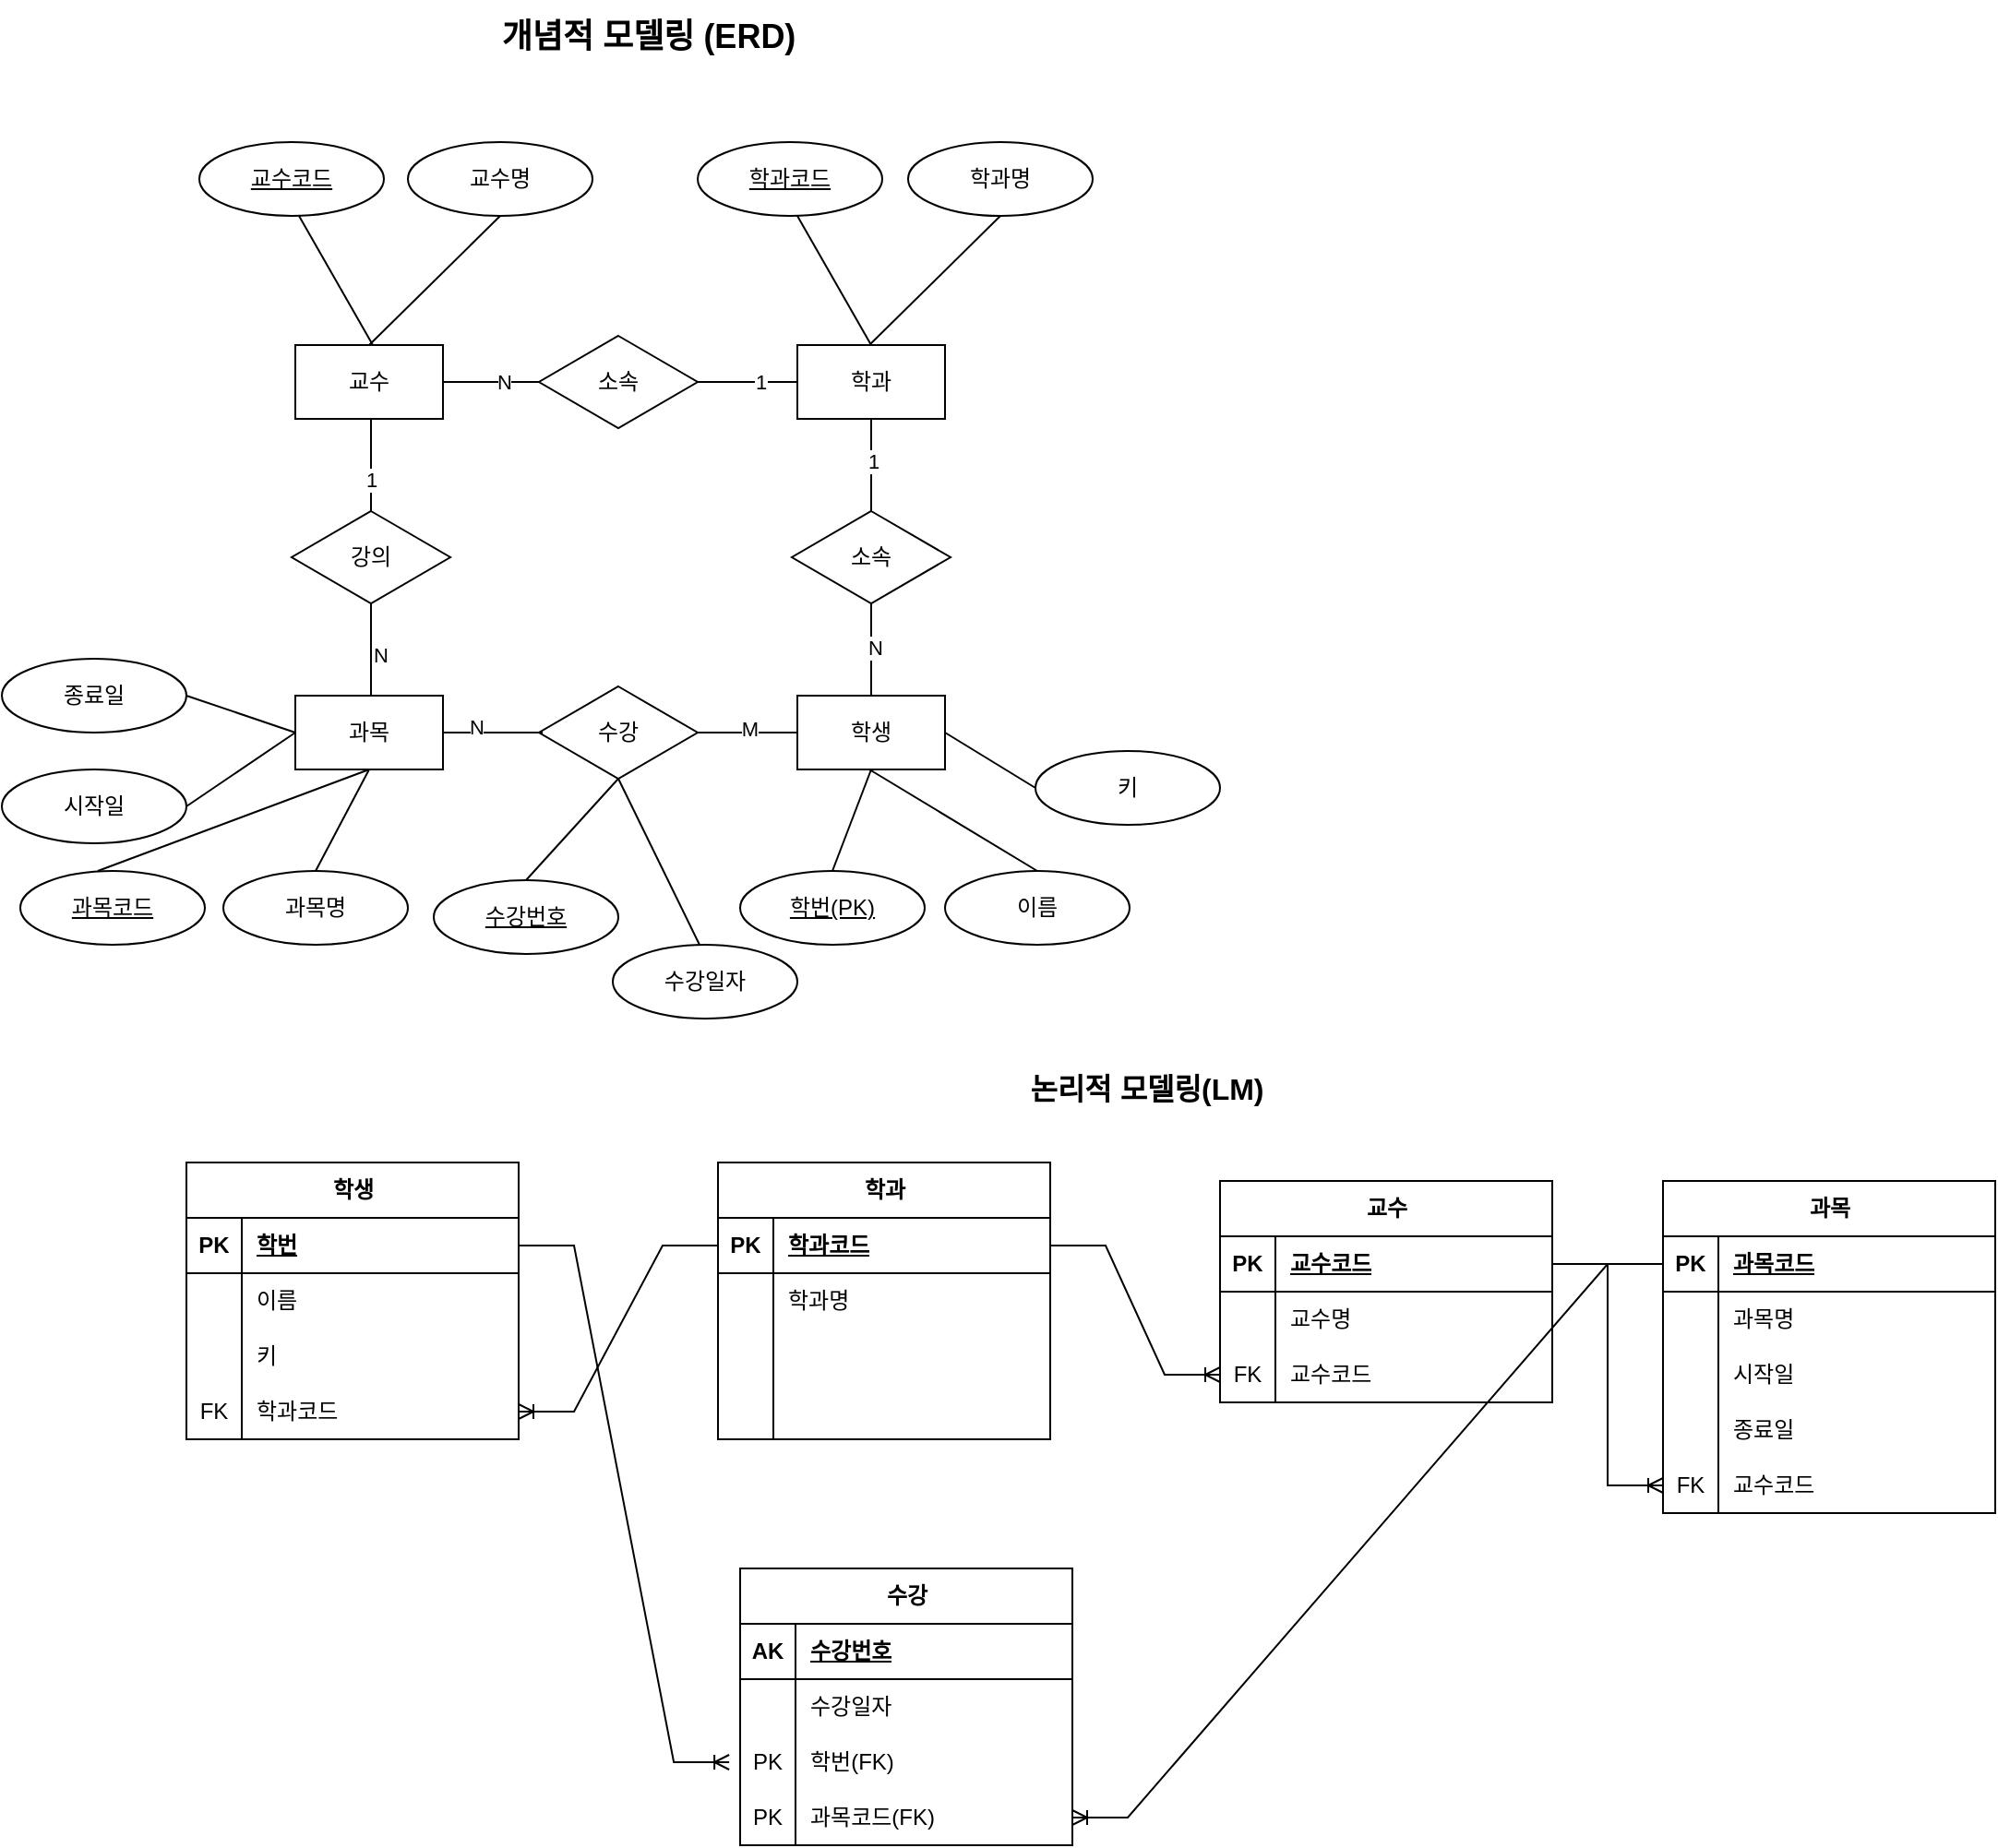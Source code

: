 <mxfile version="24.7.0" type="github">
  <diagram name="페이지-1" id="U5hOIRULGjmX3xc6Vnbz">
    <mxGraphModel dx="1434" dy="746" grid="1" gridSize="10" guides="1" tooltips="1" connect="1" arrows="1" fold="1" page="1" pageScale="1" pageWidth="827" pageHeight="1169" math="0" shadow="0">
      <root>
        <mxCell id="0" />
        <mxCell id="1" parent="0" />
        <mxCell id="6EWUNTSAgicJd0fCYhwH-119" value="" style="group" vertex="1" connectable="0" parent="1">
          <mxGeometry x="80" y="10" width="660" height="552" as="geometry" />
        </mxCell>
        <mxCell id="6EWUNTSAgicJd0fCYhwH-1" value="학생" style="rounded=0;whiteSpace=wrap;html=1;" vertex="1" parent="6EWUNTSAgicJd0fCYhwH-119">
          <mxGeometry x="431" y="377" width="80" height="40" as="geometry" />
        </mxCell>
        <mxCell id="6EWUNTSAgicJd0fCYhwH-2" value="학과" style="rounded=0;whiteSpace=wrap;html=1;" vertex="1" parent="6EWUNTSAgicJd0fCYhwH-119">
          <mxGeometry x="431" y="187" width="80" height="40" as="geometry" />
        </mxCell>
        <mxCell id="6EWUNTSAgicJd0fCYhwH-3" value="교수" style="rounded=0;whiteSpace=wrap;html=1;" vertex="1" parent="6EWUNTSAgicJd0fCYhwH-119">
          <mxGeometry x="159" y="187" width="80" height="40" as="geometry" />
        </mxCell>
        <mxCell id="6EWUNTSAgicJd0fCYhwH-4" value="과목" style="rounded=0;whiteSpace=wrap;html=1;" vertex="1" parent="6EWUNTSAgicJd0fCYhwH-119">
          <mxGeometry x="159" y="377" width="80" height="40" as="geometry" />
        </mxCell>
        <mxCell id="6EWUNTSAgicJd0fCYhwH-5" value="소속" style="shape=rhombus;perimeter=rhombusPerimeter;whiteSpace=wrap;html=1;align=center;" vertex="1" parent="6EWUNTSAgicJd0fCYhwH-119">
          <mxGeometry x="428" y="277" width="86" height="50" as="geometry" />
        </mxCell>
        <mxCell id="6EWUNTSAgicJd0fCYhwH-8" value="" style="endArrow=none;html=1;rounded=0;exitX=0.5;exitY=1;exitDx=0;exitDy=0;entryX=0.5;entryY=0;entryDx=0;entryDy=0;" edge="1" parent="6EWUNTSAgicJd0fCYhwH-119" source="6EWUNTSAgicJd0fCYhwH-2" target="6EWUNTSAgicJd0fCYhwH-5">
          <mxGeometry relative="1" as="geometry">
            <mxPoint x="497" y="327" as="sourcePoint" />
            <mxPoint x="657" y="327" as="targetPoint" />
          </mxGeometry>
        </mxCell>
        <mxCell id="6EWUNTSAgicJd0fCYhwH-23" value="1" style="edgeLabel;html=1;align=center;verticalAlign=middle;resizable=0;points=[];" vertex="1" connectable="0" parent="6EWUNTSAgicJd0fCYhwH-8">
          <mxGeometry x="-0.08" y="1" relative="1" as="geometry">
            <mxPoint as="offset" />
          </mxGeometry>
        </mxCell>
        <mxCell id="6EWUNTSAgicJd0fCYhwH-10" value="" style="endArrow=none;html=1;rounded=0;exitX=0.5;exitY=1;exitDx=0;exitDy=0;entryX=0.5;entryY=0;entryDx=0;entryDy=0;" edge="1" parent="6EWUNTSAgicJd0fCYhwH-119">
          <mxGeometry relative="1" as="geometry">
            <mxPoint x="471" y="327" as="sourcePoint" />
            <mxPoint x="471" y="377" as="targetPoint" />
          </mxGeometry>
        </mxCell>
        <mxCell id="6EWUNTSAgicJd0fCYhwH-24" value="N" style="edgeLabel;html=1;align=center;verticalAlign=middle;resizable=0;points=[];" vertex="1" connectable="0" parent="6EWUNTSAgicJd0fCYhwH-10">
          <mxGeometry x="-0.04" y="2" relative="1" as="geometry">
            <mxPoint as="offset" />
          </mxGeometry>
        </mxCell>
        <mxCell id="6EWUNTSAgicJd0fCYhwH-11" value="소속" style="shape=rhombus;perimeter=rhombusPerimeter;whiteSpace=wrap;html=1;align=center;" vertex="1" parent="6EWUNTSAgicJd0fCYhwH-119">
          <mxGeometry x="291" y="182" width="86" height="50" as="geometry" />
        </mxCell>
        <mxCell id="6EWUNTSAgicJd0fCYhwH-13" value="" style="endArrow=none;html=1;rounded=0;exitX=0;exitY=0.5;exitDx=0;exitDy=0;entryX=1;entryY=0.5;entryDx=0;entryDy=0;" edge="1" parent="6EWUNTSAgicJd0fCYhwH-119" source="6EWUNTSAgicJd0fCYhwH-2">
          <mxGeometry relative="1" as="geometry">
            <mxPoint x="427" y="207" as="sourcePoint" />
            <mxPoint x="377" y="207" as="targetPoint" />
          </mxGeometry>
        </mxCell>
        <mxCell id="6EWUNTSAgicJd0fCYhwH-25" value="1" style="edgeLabel;html=1;align=center;verticalAlign=middle;resizable=0;points=[];" vertex="1" connectable="0" parent="6EWUNTSAgicJd0fCYhwH-13">
          <mxGeometry x="-0.259" relative="1" as="geometry">
            <mxPoint as="offset" />
          </mxGeometry>
        </mxCell>
        <mxCell id="6EWUNTSAgicJd0fCYhwH-14" value="수강" style="shape=rhombus;perimeter=rhombusPerimeter;whiteSpace=wrap;html=1;align=center;" vertex="1" parent="6EWUNTSAgicJd0fCYhwH-119">
          <mxGeometry x="291" y="372" width="86" height="50" as="geometry" />
        </mxCell>
        <mxCell id="6EWUNTSAgicJd0fCYhwH-15" value="" style="endArrow=none;html=1;rounded=0;exitX=0;exitY=0.5;exitDx=0;exitDy=0;entryX=1;entryY=0.5;entryDx=0;entryDy=0;" edge="1" parent="6EWUNTSAgicJd0fCYhwH-119">
          <mxGeometry relative="1" as="geometry">
            <mxPoint x="293" y="397" as="sourcePoint" />
            <mxPoint x="239" y="397" as="targetPoint" />
          </mxGeometry>
        </mxCell>
        <mxCell id="6EWUNTSAgicJd0fCYhwH-40" value="N" style="edgeLabel;html=1;align=center;verticalAlign=middle;resizable=0;points=[];" vertex="1" connectable="0" parent="6EWUNTSAgicJd0fCYhwH-15">
          <mxGeometry x="0.333" y="-3" relative="1" as="geometry">
            <mxPoint as="offset" />
          </mxGeometry>
        </mxCell>
        <mxCell id="6EWUNTSAgicJd0fCYhwH-17" value="" style="endArrow=none;html=1;rounded=0;exitX=0;exitY=0.5;exitDx=0;exitDy=0;entryX=1;entryY=0.5;entryDx=0;entryDy=0;" edge="1" parent="6EWUNTSAgicJd0fCYhwH-119">
          <mxGeometry relative="1" as="geometry">
            <mxPoint x="431" y="397" as="sourcePoint" />
            <mxPoint x="377" y="397" as="targetPoint" />
          </mxGeometry>
        </mxCell>
        <mxCell id="6EWUNTSAgicJd0fCYhwH-41" value="M" style="edgeLabel;html=1;align=center;verticalAlign=middle;resizable=0;points=[];" vertex="1" connectable="0" parent="6EWUNTSAgicJd0fCYhwH-17">
          <mxGeometry x="-0.037" y="-2" relative="1" as="geometry">
            <mxPoint as="offset" />
          </mxGeometry>
        </mxCell>
        <mxCell id="6EWUNTSAgicJd0fCYhwH-20" value="" style="endArrow=none;html=1;rounded=0;exitX=0.5;exitY=1;exitDx=0;exitDy=0;entryX=0.5;entryY=0;entryDx=0;entryDy=0;" edge="1" target="6EWUNTSAgicJd0fCYhwH-21" parent="6EWUNTSAgicJd0fCYhwH-119">
          <mxGeometry relative="1" as="geometry">
            <mxPoint x="200" y="227" as="sourcePoint" />
            <mxPoint x="386" y="327" as="targetPoint" />
          </mxGeometry>
        </mxCell>
        <mxCell id="6EWUNTSAgicJd0fCYhwH-39" value="1" style="edgeLabel;html=1;align=center;verticalAlign=middle;resizable=0;points=[];" vertex="1" connectable="0" parent="6EWUNTSAgicJd0fCYhwH-20">
          <mxGeometry x="0.32" relative="1" as="geometry">
            <mxPoint as="offset" />
          </mxGeometry>
        </mxCell>
        <mxCell id="6EWUNTSAgicJd0fCYhwH-21" value="강의" style="shape=rhombus;perimeter=rhombusPerimeter;whiteSpace=wrap;html=1;align=center;" vertex="1" parent="6EWUNTSAgicJd0fCYhwH-119">
          <mxGeometry x="157" y="277" width="86" height="50" as="geometry" />
        </mxCell>
        <mxCell id="6EWUNTSAgicJd0fCYhwH-22" value="" style="endArrow=none;html=1;rounded=0;exitX=0.5;exitY=1;exitDx=0;exitDy=0;entryX=0.5;entryY=0;entryDx=0;entryDy=0;" edge="1" parent="6EWUNTSAgicJd0fCYhwH-119">
          <mxGeometry relative="1" as="geometry">
            <mxPoint x="200" y="327" as="sourcePoint" />
            <mxPoint x="200" y="377" as="targetPoint" />
          </mxGeometry>
        </mxCell>
        <mxCell id="6EWUNTSAgicJd0fCYhwH-38" value="N" style="edgeLabel;html=1;align=center;verticalAlign=middle;resizable=0;points=[];" vertex="1" connectable="0" parent="6EWUNTSAgicJd0fCYhwH-22">
          <mxGeometry x="0.12" y="5" relative="1" as="geometry">
            <mxPoint as="offset" />
          </mxGeometry>
        </mxCell>
        <mxCell id="6EWUNTSAgicJd0fCYhwH-36" value="" style="endArrow=none;html=1;rounded=0;exitX=1;exitY=0.5;exitDx=0;exitDy=0;entryX=0;entryY=0.5;entryDx=0;entryDy=0;" edge="1" parent="6EWUNTSAgicJd0fCYhwH-119" source="6EWUNTSAgicJd0fCYhwH-3" target="6EWUNTSAgicJd0fCYhwH-11">
          <mxGeometry relative="1" as="geometry">
            <mxPoint x="427" y="317" as="sourcePoint" />
            <mxPoint x="587" y="317" as="targetPoint" />
          </mxGeometry>
        </mxCell>
        <mxCell id="6EWUNTSAgicJd0fCYhwH-37" value="N" style="edgeLabel;html=1;align=center;verticalAlign=middle;resizable=0;points=[];" vertex="1" connectable="0" parent="6EWUNTSAgicJd0fCYhwH-36">
          <mxGeometry x="0.269" relative="1" as="geometry">
            <mxPoint as="offset" />
          </mxGeometry>
        </mxCell>
        <mxCell id="6EWUNTSAgicJd0fCYhwH-42" value="학번(PK)" style="ellipse;whiteSpace=wrap;html=1;align=center;fontStyle=4;" vertex="1" parent="6EWUNTSAgicJd0fCYhwH-119">
          <mxGeometry x="400" y="472" width="100" height="40" as="geometry" />
        </mxCell>
        <mxCell id="6EWUNTSAgicJd0fCYhwH-43" value="" style="endArrow=none;html=1;rounded=0;exitX=0.5;exitY=1;exitDx=0;exitDy=0;entryX=0.5;entryY=0;entryDx=0;entryDy=0;" edge="1" parent="6EWUNTSAgicJd0fCYhwH-119" source="6EWUNTSAgicJd0fCYhwH-1" target="6EWUNTSAgicJd0fCYhwH-42">
          <mxGeometry relative="1" as="geometry">
            <mxPoint x="427" y="317" as="sourcePoint" />
            <mxPoint x="587" y="317" as="targetPoint" />
          </mxGeometry>
        </mxCell>
        <mxCell id="6EWUNTSAgicJd0fCYhwH-47" value="학과코드" style="ellipse;whiteSpace=wrap;html=1;align=center;fontStyle=4;" vertex="1" parent="6EWUNTSAgicJd0fCYhwH-119">
          <mxGeometry x="377" y="77" width="100" height="40" as="geometry" />
        </mxCell>
        <mxCell id="6EWUNTSAgicJd0fCYhwH-49" value="" style="endArrow=none;html=1;rounded=0;exitX=0.5;exitY=1;exitDx=0;exitDy=0;entryX=0.5;entryY=0;entryDx=0;entryDy=0;" edge="1" parent="6EWUNTSAgicJd0fCYhwH-119" target="6EWUNTSAgicJd0fCYhwH-2">
          <mxGeometry relative="1" as="geometry">
            <mxPoint x="431" y="117" as="sourcePoint" />
            <mxPoint x="477" y="177" as="targetPoint" />
          </mxGeometry>
        </mxCell>
        <mxCell id="6EWUNTSAgicJd0fCYhwH-50" value="교수코드" style="ellipse;whiteSpace=wrap;html=1;align=center;fontStyle=4;" vertex="1" parent="6EWUNTSAgicJd0fCYhwH-119">
          <mxGeometry x="107" y="77" width="100" height="40" as="geometry" />
        </mxCell>
        <mxCell id="6EWUNTSAgicJd0fCYhwH-51" value="" style="endArrow=none;html=1;rounded=0;exitX=0.5;exitY=1;exitDx=0;exitDy=0;entryX=0.5;entryY=0;entryDx=0;entryDy=0;" edge="1" parent="6EWUNTSAgicJd0fCYhwH-119">
          <mxGeometry relative="1" as="geometry">
            <mxPoint x="161" y="117" as="sourcePoint" />
            <mxPoint x="201" y="187" as="targetPoint" />
          </mxGeometry>
        </mxCell>
        <mxCell id="6EWUNTSAgicJd0fCYhwH-52" value="과목코드" style="ellipse;whiteSpace=wrap;html=1;align=center;fontStyle=4;" vertex="1" parent="6EWUNTSAgicJd0fCYhwH-119">
          <mxGeometry x="10" y="472" width="100" height="40" as="geometry" />
        </mxCell>
        <mxCell id="6EWUNTSAgicJd0fCYhwH-53" value="" style="endArrow=none;html=1;rounded=0;exitX=0.5;exitY=1;exitDx=0;exitDy=0;entryX=0.42;entryY=0;entryDx=0;entryDy=0;entryPerimeter=0;" edge="1" parent="6EWUNTSAgicJd0fCYhwH-119" source="6EWUNTSAgicJd0fCYhwH-4" target="6EWUNTSAgicJd0fCYhwH-52">
          <mxGeometry relative="1" as="geometry">
            <mxPoint x="160" y="422" as="sourcePoint" />
            <mxPoint x="200" y="492" as="targetPoint" />
          </mxGeometry>
        </mxCell>
        <mxCell id="6EWUNTSAgicJd0fCYhwH-54" value="수강번호" style="ellipse;whiteSpace=wrap;html=1;align=center;fontStyle=4;" vertex="1" parent="6EWUNTSAgicJd0fCYhwH-119">
          <mxGeometry x="234" y="477" width="100" height="40" as="geometry" />
        </mxCell>
        <mxCell id="6EWUNTSAgicJd0fCYhwH-55" value="" style="endArrow=none;html=1;rounded=0;exitX=0.5;exitY=1;exitDx=0;exitDy=0;entryX=0.5;entryY=0;entryDx=0;entryDy=0;" edge="1" parent="6EWUNTSAgicJd0fCYhwH-119" source="6EWUNTSAgicJd0fCYhwH-14" target="6EWUNTSAgicJd0fCYhwH-54">
          <mxGeometry relative="1" as="geometry">
            <mxPoint x="337" y="432" as="sourcePoint" />
            <mxPoint x="280" y="507" as="targetPoint" />
          </mxGeometry>
        </mxCell>
        <mxCell id="6EWUNTSAgicJd0fCYhwH-57" value="교수명" style="ellipse;whiteSpace=wrap;html=1;align=center;" vertex="1" parent="6EWUNTSAgicJd0fCYhwH-119">
          <mxGeometry x="220" y="77" width="100" height="40" as="geometry" />
        </mxCell>
        <mxCell id="6EWUNTSAgicJd0fCYhwH-58" value="" style="endArrow=none;html=1;rounded=0;exitX=0.5;exitY=1;exitDx=0;exitDy=0;entryX=0.5;entryY=0;entryDx=0;entryDy=0;" edge="1" parent="6EWUNTSAgicJd0fCYhwH-119" source="6EWUNTSAgicJd0fCYhwH-57" target="6EWUNTSAgicJd0fCYhwH-3">
          <mxGeometry relative="1" as="geometry">
            <mxPoint x="171" y="127" as="sourcePoint" />
            <mxPoint x="211" y="197" as="targetPoint" />
          </mxGeometry>
        </mxCell>
        <mxCell id="6EWUNTSAgicJd0fCYhwH-59" value="학과명" style="ellipse;whiteSpace=wrap;html=1;align=center;" vertex="1" parent="6EWUNTSAgicJd0fCYhwH-119">
          <mxGeometry x="491" y="77" width="100" height="40" as="geometry" />
        </mxCell>
        <mxCell id="6EWUNTSAgicJd0fCYhwH-60" value="" style="endArrow=none;html=1;rounded=0;exitX=0.5;exitY=1;exitDx=0;exitDy=0;entryX=0.5;entryY=0;entryDx=0;entryDy=0;" edge="1" parent="6EWUNTSAgicJd0fCYhwH-119" source="6EWUNTSAgicJd0fCYhwH-59">
          <mxGeometry relative="1" as="geometry">
            <mxPoint x="442" y="127" as="sourcePoint" />
            <mxPoint x="470" y="187" as="targetPoint" />
          </mxGeometry>
        </mxCell>
        <mxCell id="6EWUNTSAgicJd0fCYhwH-61" value="이름" style="ellipse;whiteSpace=wrap;html=1;align=center;" vertex="1" parent="6EWUNTSAgicJd0fCYhwH-119">
          <mxGeometry x="511" y="472" width="100" height="40" as="geometry" />
        </mxCell>
        <mxCell id="6EWUNTSAgicJd0fCYhwH-62" value="" style="endArrow=none;html=1;rounded=0;entryX=0.5;entryY=0;entryDx=0;entryDy=0;" edge="1" parent="6EWUNTSAgicJd0fCYhwH-119" target="6EWUNTSAgicJd0fCYhwH-61">
          <mxGeometry relative="1" as="geometry">
            <mxPoint x="470" y="417" as="sourcePoint" />
            <mxPoint x="460" y="482" as="targetPoint" />
          </mxGeometry>
        </mxCell>
        <mxCell id="6EWUNTSAgicJd0fCYhwH-63" value="키" style="ellipse;whiteSpace=wrap;html=1;align=center;" vertex="1" parent="6EWUNTSAgicJd0fCYhwH-119">
          <mxGeometry x="560" y="407" width="100" height="40" as="geometry" />
        </mxCell>
        <mxCell id="6EWUNTSAgicJd0fCYhwH-64" value="" style="endArrow=none;html=1;rounded=0;entryX=0;entryY=0.5;entryDx=0;entryDy=0;exitX=1;exitY=0.5;exitDx=0;exitDy=0;" edge="1" parent="6EWUNTSAgicJd0fCYhwH-119" source="6EWUNTSAgicJd0fCYhwH-1" target="6EWUNTSAgicJd0fCYhwH-63">
          <mxGeometry relative="1" as="geometry">
            <mxPoint x="480" y="427" as="sourcePoint" />
            <mxPoint x="571" y="482" as="targetPoint" />
          </mxGeometry>
        </mxCell>
        <mxCell id="6EWUNTSAgicJd0fCYhwH-66" value="" style="endArrow=none;html=1;rounded=0;exitX=0.5;exitY=1;exitDx=0;exitDy=0;entryX=0.5;entryY=0;entryDx=0;entryDy=0;" edge="1" parent="6EWUNTSAgicJd0fCYhwH-119" source="6EWUNTSAgicJd0fCYhwH-14">
          <mxGeometry relative="1" as="geometry">
            <mxPoint x="344" y="432" as="sourcePoint" />
            <mxPoint x="378" y="512" as="targetPoint" />
          </mxGeometry>
        </mxCell>
        <mxCell id="6EWUNTSAgicJd0fCYhwH-68" value="수강일자" style="ellipse;whiteSpace=wrap;html=1;align=center;" vertex="1" parent="6EWUNTSAgicJd0fCYhwH-119">
          <mxGeometry x="331" y="512" width="100" height="40" as="geometry" />
        </mxCell>
        <mxCell id="6EWUNTSAgicJd0fCYhwH-71" value="과목명" style="ellipse;whiteSpace=wrap;html=1;align=center;" vertex="1" parent="6EWUNTSAgicJd0fCYhwH-119">
          <mxGeometry x="120" y="472" width="100" height="40" as="geometry" />
        </mxCell>
        <mxCell id="6EWUNTSAgicJd0fCYhwH-72" value="" style="endArrow=none;html=1;rounded=0;exitX=0.5;exitY=1;exitDx=0;exitDy=0;entryX=0.5;entryY=0;entryDx=0;entryDy=0;" edge="1" parent="6EWUNTSAgicJd0fCYhwH-119" source="6EWUNTSAgicJd0fCYhwH-4" target="6EWUNTSAgicJd0fCYhwH-71">
          <mxGeometry relative="1" as="geometry">
            <mxPoint x="209" y="427" as="sourcePoint" />
            <mxPoint x="62" y="482" as="targetPoint" />
          </mxGeometry>
        </mxCell>
        <mxCell id="6EWUNTSAgicJd0fCYhwH-73" value="시작일" style="ellipse;whiteSpace=wrap;html=1;align=center;" vertex="1" parent="6EWUNTSAgicJd0fCYhwH-119">
          <mxGeometry y="417" width="100" height="40" as="geometry" />
        </mxCell>
        <mxCell id="6EWUNTSAgicJd0fCYhwH-74" value="종료일" style="ellipse;whiteSpace=wrap;html=1;align=center;" vertex="1" parent="6EWUNTSAgicJd0fCYhwH-119">
          <mxGeometry y="357" width="100" height="40" as="geometry" />
        </mxCell>
        <mxCell id="6EWUNTSAgicJd0fCYhwH-75" value="" style="endArrow=none;html=1;rounded=0;exitX=0;exitY=0.5;exitDx=0;exitDy=0;entryX=1;entryY=0.5;entryDx=0;entryDy=0;" edge="1" parent="6EWUNTSAgicJd0fCYhwH-119" source="6EWUNTSAgicJd0fCYhwH-4" target="6EWUNTSAgicJd0fCYhwH-73">
          <mxGeometry relative="1" as="geometry">
            <mxPoint x="209" y="427" as="sourcePoint" />
            <mxPoint x="180" y="482" as="targetPoint" />
          </mxGeometry>
        </mxCell>
        <mxCell id="6EWUNTSAgicJd0fCYhwH-76" value="" style="endArrow=none;html=1;rounded=0;exitX=0;exitY=0.5;exitDx=0;exitDy=0;entryX=1;entryY=0.5;entryDx=0;entryDy=0;" edge="1" parent="6EWUNTSAgicJd0fCYhwH-119" source="6EWUNTSAgicJd0fCYhwH-4" target="6EWUNTSAgicJd0fCYhwH-74">
          <mxGeometry relative="1" as="geometry">
            <mxPoint x="169" y="407" as="sourcePoint" />
            <mxPoint x="110" y="447" as="targetPoint" />
          </mxGeometry>
        </mxCell>
        <mxCell id="6EWUNTSAgicJd0fCYhwH-77" value="&lt;font style=&quot;font-size: 18px;&quot;&gt;&lt;b&gt;개념적 모델링 (ERD)&lt;/b&gt;&lt;/font&gt;" style="text;html=1;align=center;verticalAlign=middle;resizable=0;points=[];autosize=1;strokeColor=none;fillColor=none;" vertex="1" parent="6EWUNTSAgicJd0fCYhwH-119">
          <mxGeometry x="255" width="190" height="40" as="geometry" />
        </mxCell>
        <mxCell id="6EWUNTSAgicJd0fCYhwH-120" value="" style="group" vertex="1" connectable="0" parent="1">
          <mxGeometry x="180" y="590" width="468" height="200" as="geometry" />
        </mxCell>
        <mxCell id="6EWUNTSAgicJd0fCYhwH-91" value="학생" style="shape=table;startSize=30;container=1;collapsible=1;childLayout=tableLayout;fixedRows=1;rowLines=0;fontStyle=1;align=center;resizeLast=1;html=1;" vertex="1" parent="6EWUNTSAgicJd0fCYhwH-120">
          <mxGeometry y="50" width="180" height="150" as="geometry" />
        </mxCell>
        <mxCell id="6EWUNTSAgicJd0fCYhwH-92" value="" style="shape=tableRow;horizontal=0;startSize=0;swimlaneHead=0;swimlaneBody=0;fillColor=none;collapsible=0;dropTarget=0;points=[[0,0.5],[1,0.5]];portConstraint=eastwest;top=0;left=0;right=0;bottom=1;" vertex="1" parent="6EWUNTSAgicJd0fCYhwH-91">
          <mxGeometry y="30" width="180" height="30" as="geometry" />
        </mxCell>
        <mxCell id="6EWUNTSAgicJd0fCYhwH-93" value="PK" style="shape=partialRectangle;connectable=0;fillColor=none;top=0;left=0;bottom=0;right=0;fontStyle=1;overflow=hidden;whiteSpace=wrap;html=1;" vertex="1" parent="6EWUNTSAgicJd0fCYhwH-92">
          <mxGeometry width="30" height="30" as="geometry">
            <mxRectangle width="30" height="30" as="alternateBounds" />
          </mxGeometry>
        </mxCell>
        <mxCell id="6EWUNTSAgicJd0fCYhwH-94" value="학번" style="shape=partialRectangle;connectable=0;fillColor=none;top=0;left=0;bottom=0;right=0;align=left;spacingLeft=6;fontStyle=5;overflow=hidden;whiteSpace=wrap;html=1;" vertex="1" parent="6EWUNTSAgicJd0fCYhwH-92">
          <mxGeometry x="30" width="150" height="30" as="geometry">
            <mxRectangle width="150" height="30" as="alternateBounds" />
          </mxGeometry>
        </mxCell>
        <mxCell id="6EWUNTSAgicJd0fCYhwH-95" value="" style="shape=tableRow;horizontal=0;startSize=0;swimlaneHead=0;swimlaneBody=0;fillColor=none;collapsible=0;dropTarget=0;points=[[0,0.5],[1,0.5]];portConstraint=eastwest;top=0;left=0;right=0;bottom=0;" vertex="1" parent="6EWUNTSAgicJd0fCYhwH-91">
          <mxGeometry y="60" width="180" height="30" as="geometry" />
        </mxCell>
        <mxCell id="6EWUNTSAgicJd0fCYhwH-96" value="" style="shape=partialRectangle;connectable=0;fillColor=none;top=0;left=0;bottom=0;right=0;editable=1;overflow=hidden;whiteSpace=wrap;html=1;" vertex="1" parent="6EWUNTSAgicJd0fCYhwH-95">
          <mxGeometry width="30" height="30" as="geometry">
            <mxRectangle width="30" height="30" as="alternateBounds" />
          </mxGeometry>
        </mxCell>
        <mxCell id="6EWUNTSAgicJd0fCYhwH-97" value="이름" style="shape=partialRectangle;connectable=0;fillColor=none;top=0;left=0;bottom=0;right=0;align=left;spacingLeft=6;overflow=hidden;whiteSpace=wrap;html=1;" vertex="1" parent="6EWUNTSAgicJd0fCYhwH-95">
          <mxGeometry x="30" width="150" height="30" as="geometry">
            <mxRectangle width="150" height="30" as="alternateBounds" />
          </mxGeometry>
        </mxCell>
        <mxCell id="6EWUNTSAgicJd0fCYhwH-98" value="" style="shape=tableRow;horizontal=0;startSize=0;swimlaneHead=0;swimlaneBody=0;fillColor=none;collapsible=0;dropTarget=0;points=[[0,0.5],[1,0.5]];portConstraint=eastwest;top=0;left=0;right=0;bottom=0;" vertex="1" parent="6EWUNTSAgicJd0fCYhwH-91">
          <mxGeometry y="90" width="180" height="30" as="geometry" />
        </mxCell>
        <mxCell id="6EWUNTSAgicJd0fCYhwH-99" value="" style="shape=partialRectangle;connectable=0;fillColor=none;top=0;left=0;bottom=0;right=0;editable=1;overflow=hidden;whiteSpace=wrap;html=1;" vertex="1" parent="6EWUNTSAgicJd0fCYhwH-98">
          <mxGeometry width="30" height="30" as="geometry">
            <mxRectangle width="30" height="30" as="alternateBounds" />
          </mxGeometry>
        </mxCell>
        <mxCell id="6EWUNTSAgicJd0fCYhwH-100" value="키" style="shape=partialRectangle;connectable=0;fillColor=none;top=0;left=0;bottom=0;right=0;align=left;spacingLeft=6;overflow=hidden;whiteSpace=wrap;html=1;" vertex="1" parent="6EWUNTSAgicJd0fCYhwH-98">
          <mxGeometry x="30" width="150" height="30" as="geometry">
            <mxRectangle width="150" height="30" as="alternateBounds" />
          </mxGeometry>
        </mxCell>
        <mxCell id="6EWUNTSAgicJd0fCYhwH-101" value="" style="shape=tableRow;horizontal=0;startSize=0;swimlaneHead=0;swimlaneBody=0;fillColor=none;collapsible=0;dropTarget=0;points=[[0,0.5],[1,0.5]];portConstraint=eastwest;top=0;left=0;right=0;bottom=0;" vertex="1" parent="6EWUNTSAgicJd0fCYhwH-91">
          <mxGeometry y="120" width="180" height="30" as="geometry" />
        </mxCell>
        <mxCell id="6EWUNTSAgicJd0fCYhwH-102" value="FK" style="shape=partialRectangle;connectable=0;fillColor=none;top=0;left=0;bottom=0;right=0;editable=1;overflow=hidden;whiteSpace=wrap;html=1;" vertex="1" parent="6EWUNTSAgicJd0fCYhwH-101">
          <mxGeometry width="30" height="30" as="geometry">
            <mxRectangle width="30" height="30" as="alternateBounds" />
          </mxGeometry>
        </mxCell>
        <mxCell id="6EWUNTSAgicJd0fCYhwH-103" value="학과코드" style="shape=partialRectangle;connectable=0;fillColor=none;top=0;left=0;bottom=0;right=0;align=left;spacingLeft=6;overflow=hidden;whiteSpace=wrap;html=1;" vertex="1" parent="6EWUNTSAgicJd0fCYhwH-101">
          <mxGeometry x="30" width="150" height="30" as="geometry">
            <mxRectangle width="150" height="30" as="alternateBounds" />
          </mxGeometry>
        </mxCell>
        <mxCell id="6EWUNTSAgicJd0fCYhwH-104" value="학과" style="shape=table;startSize=30;container=1;collapsible=1;childLayout=tableLayout;fixedRows=1;rowLines=0;fontStyle=1;align=center;resizeLast=1;html=1;" vertex="1" parent="6EWUNTSAgicJd0fCYhwH-120">
          <mxGeometry x="288" y="50" width="180" height="150" as="geometry" />
        </mxCell>
        <mxCell id="6EWUNTSAgicJd0fCYhwH-105" value="" style="shape=tableRow;horizontal=0;startSize=0;swimlaneHead=0;swimlaneBody=0;fillColor=none;collapsible=0;dropTarget=0;points=[[0,0.5],[1,0.5]];portConstraint=eastwest;top=0;left=0;right=0;bottom=1;" vertex="1" parent="6EWUNTSAgicJd0fCYhwH-104">
          <mxGeometry y="30" width="180" height="30" as="geometry" />
        </mxCell>
        <mxCell id="6EWUNTSAgicJd0fCYhwH-106" value="PK" style="shape=partialRectangle;connectable=0;fillColor=none;top=0;left=0;bottom=0;right=0;fontStyle=1;overflow=hidden;whiteSpace=wrap;html=1;" vertex="1" parent="6EWUNTSAgicJd0fCYhwH-105">
          <mxGeometry width="30" height="30" as="geometry">
            <mxRectangle width="30" height="30" as="alternateBounds" />
          </mxGeometry>
        </mxCell>
        <mxCell id="6EWUNTSAgicJd0fCYhwH-107" value="학과코드" style="shape=partialRectangle;connectable=0;fillColor=none;top=0;left=0;bottom=0;right=0;align=left;spacingLeft=6;fontStyle=5;overflow=hidden;whiteSpace=wrap;html=1;" vertex="1" parent="6EWUNTSAgicJd0fCYhwH-105">
          <mxGeometry x="30" width="150" height="30" as="geometry">
            <mxRectangle width="150" height="30" as="alternateBounds" />
          </mxGeometry>
        </mxCell>
        <mxCell id="6EWUNTSAgicJd0fCYhwH-108" value="" style="shape=tableRow;horizontal=0;startSize=0;swimlaneHead=0;swimlaneBody=0;fillColor=none;collapsible=0;dropTarget=0;points=[[0,0.5],[1,0.5]];portConstraint=eastwest;top=0;left=0;right=0;bottom=0;" vertex="1" parent="6EWUNTSAgicJd0fCYhwH-104">
          <mxGeometry y="60" width="180" height="30" as="geometry" />
        </mxCell>
        <mxCell id="6EWUNTSAgicJd0fCYhwH-109" value="" style="shape=partialRectangle;connectable=0;fillColor=none;top=0;left=0;bottom=0;right=0;editable=1;overflow=hidden;whiteSpace=wrap;html=1;" vertex="1" parent="6EWUNTSAgicJd0fCYhwH-108">
          <mxGeometry width="30" height="30" as="geometry">
            <mxRectangle width="30" height="30" as="alternateBounds" />
          </mxGeometry>
        </mxCell>
        <mxCell id="6EWUNTSAgicJd0fCYhwH-110" value="학과명" style="shape=partialRectangle;connectable=0;fillColor=none;top=0;left=0;bottom=0;right=0;align=left;spacingLeft=6;overflow=hidden;whiteSpace=wrap;html=1;" vertex="1" parent="6EWUNTSAgicJd0fCYhwH-108">
          <mxGeometry x="30" width="150" height="30" as="geometry">
            <mxRectangle width="150" height="30" as="alternateBounds" />
          </mxGeometry>
        </mxCell>
        <mxCell id="6EWUNTSAgicJd0fCYhwH-111" value="" style="shape=tableRow;horizontal=0;startSize=0;swimlaneHead=0;swimlaneBody=0;fillColor=none;collapsible=0;dropTarget=0;points=[[0,0.5],[1,0.5]];portConstraint=eastwest;top=0;left=0;right=0;bottom=0;" vertex="1" parent="6EWUNTSAgicJd0fCYhwH-104">
          <mxGeometry y="90" width="180" height="30" as="geometry" />
        </mxCell>
        <mxCell id="6EWUNTSAgicJd0fCYhwH-112" value="" style="shape=partialRectangle;connectable=0;fillColor=none;top=0;left=0;bottom=0;right=0;editable=1;overflow=hidden;whiteSpace=wrap;html=1;" vertex="1" parent="6EWUNTSAgicJd0fCYhwH-111">
          <mxGeometry width="30" height="30" as="geometry">
            <mxRectangle width="30" height="30" as="alternateBounds" />
          </mxGeometry>
        </mxCell>
        <mxCell id="6EWUNTSAgicJd0fCYhwH-113" value="" style="shape=partialRectangle;connectable=0;fillColor=none;top=0;left=0;bottom=0;right=0;align=left;spacingLeft=6;overflow=hidden;whiteSpace=wrap;html=1;" vertex="1" parent="6EWUNTSAgicJd0fCYhwH-111">
          <mxGeometry x="30" width="150" height="30" as="geometry">
            <mxRectangle width="150" height="30" as="alternateBounds" />
          </mxGeometry>
        </mxCell>
        <mxCell id="6EWUNTSAgicJd0fCYhwH-114" value="" style="shape=tableRow;horizontal=0;startSize=0;swimlaneHead=0;swimlaneBody=0;fillColor=none;collapsible=0;dropTarget=0;points=[[0,0.5],[1,0.5]];portConstraint=eastwest;top=0;left=0;right=0;bottom=0;" vertex="1" parent="6EWUNTSAgicJd0fCYhwH-104">
          <mxGeometry y="120" width="180" height="30" as="geometry" />
        </mxCell>
        <mxCell id="6EWUNTSAgicJd0fCYhwH-115" value="" style="shape=partialRectangle;connectable=0;fillColor=none;top=0;left=0;bottom=0;right=0;editable=1;overflow=hidden;whiteSpace=wrap;html=1;" vertex="1" parent="6EWUNTSAgicJd0fCYhwH-114">
          <mxGeometry width="30" height="30" as="geometry">
            <mxRectangle width="30" height="30" as="alternateBounds" />
          </mxGeometry>
        </mxCell>
        <mxCell id="6EWUNTSAgicJd0fCYhwH-116" value="" style="shape=partialRectangle;connectable=0;fillColor=none;top=0;left=0;bottom=0;right=0;align=left;spacingLeft=6;overflow=hidden;whiteSpace=wrap;html=1;" vertex="1" parent="6EWUNTSAgicJd0fCYhwH-114">
          <mxGeometry x="30" width="150" height="30" as="geometry">
            <mxRectangle width="150" height="30" as="alternateBounds" />
          </mxGeometry>
        </mxCell>
        <mxCell id="6EWUNTSAgicJd0fCYhwH-117" value="" style="edgeStyle=entityRelationEdgeStyle;fontSize=12;html=1;endArrow=ERoneToMany;rounded=0;entryX=1;entryY=0.5;entryDx=0;entryDy=0;exitX=0;exitY=0.5;exitDx=0;exitDy=0;" edge="1" parent="6EWUNTSAgicJd0fCYhwH-120" source="6EWUNTSAgicJd0fCYhwH-105" target="6EWUNTSAgicJd0fCYhwH-101">
          <mxGeometry width="100" height="100" relative="1" as="geometry">
            <mxPoint x="190" y="60" as="sourcePoint" />
            <mxPoint x="290" y="-40" as="targetPoint" />
          </mxGeometry>
        </mxCell>
        <mxCell id="6EWUNTSAgicJd0fCYhwH-134" value="교수" style="shape=table;startSize=30;container=1;collapsible=1;childLayout=tableLayout;fixedRows=1;rowLines=0;fontStyle=1;align=center;resizeLast=1;html=1;" vertex="1" parent="1">
          <mxGeometry x="740" y="650" width="180" height="120" as="geometry" />
        </mxCell>
        <mxCell id="6EWUNTSAgicJd0fCYhwH-135" value="" style="shape=tableRow;horizontal=0;startSize=0;swimlaneHead=0;swimlaneBody=0;fillColor=none;collapsible=0;dropTarget=0;points=[[0,0.5],[1,0.5]];portConstraint=eastwest;top=0;left=0;right=0;bottom=1;" vertex="1" parent="6EWUNTSAgicJd0fCYhwH-134">
          <mxGeometry y="30" width="180" height="30" as="geometry" />
        </mxCell>
        <mxCell id="6EWUNTSAgicJd0fCYhwH-136" value="PK" style="shape=partialRectangle;connectable=0;fillColor=none;top=0;left=0;bottom=0;right=0;fontStyle=1;overflow=hidden;whiteSpace=wrap;html=1;" vertex="1" parent="6EWUNTSAgicJd0fCYhwH-135">
          <mxGeometry width="30" height="30" as="geometry">
            <mxRectangle width="30" height="30" as="alternateBounds" />
          </mxGeometry>
        </mxCell>
        <mxCell id="6EWUNTSAgicJd0fCYhwH-137" value="교수코드" style="shape=partialRectangle;connectable=0;fillColor=none;top=0;left=0;bottom=0;right=0;align=left;spacingLeft=6;fontStyle=5;overflow=hidden;whiteSpace=wrap;html=1;" vertex="1" parent="6EWUNTSAgicJd0fCYhwH-135">
          <mxGeometry x="30" width="150" height="30" as="geometry">
            <mxRectangle width="150" height="30" as="alternateBounds" />
          </mxGeometry>
        </mxCell>
        <mxCell id="6EWUNTSAgicJd0fCYhwH-138" value="" style="shape=tableRow;horizontal=0;startSize=0;swimlaneHead=0;swimlaneBody=0;fillColor=none;collapsible=0;dropTarget=0;points=[[0,0.5],[1,0.5]];portConstraint=eastwest;top=0;left=0;right=0;bottom=0;" vertex="1" parent="6EWUNTSAgicJd0fCYhwH-134">
          <mxGeometry y="60" width="180" height="30" as="geometry" />
        </mxCell>
        <mxCell id="6EWUNTSAgicJd0fCYhwH-139" value="" style="shape=partialRectangle;connectable=0;fillColor=none;top=0;left=0;bottom=0;right=0;editable=1;overflow=hidden;whiteSpace=wrap;html=1;" vertex="1" parent="6EWUNTSAgicJd0fCYhwH-138">
          <mxGeometry width="30" height="30" as="geometry">
            <mxRectangle width="30" height="30" as="alternateBounds" />
          </mxGeometry>
        </mxCell>
        <mxCell id="6EWUNTSAgicJd0fCYhwH-140" value="교수명" style="shape=partialRectangle;connectable=0;fillColor=none;top=0;left=0;bottom=0;right=0;align=left;spacingLeft=6;overflow=hidden;whiteSpace=wrap;html=1;" vertex="1" parent="6EWUNTSAgicJd0fCYhwH-138">
          <mxGeometry x="30" width="150" height="30" as="geometry">
            <mxRectangle width="150" height="30" as="alternateBounds" />
          </mxGeometry>
        </mxCell>
        <mxCell id="6EWUNTSAgicJd0fCYhwH-141" value="" style="shape=tableRow;horizontal=0;startSize=0;swimlaneHead=0;swimlaneBody=0;fillColor=none;collapsible=0;dropTarget=0;points=[[0,0.5],[1,0.5]];portConstraint=eastwest;top=0;left=0;right=0;bottom=0;" vertex="1" parent="6EWUNTSAgicJd0fCYhwH-134">
          <mxGeometry y="90" width="180" height="30" as="geometry" />
        </mxCell>
        <mxCell id="6EWUNTSAgicJd0fCYhwH-142" value="FK" style="shape=partialRectangle;connectable=0;fillColor=none;top=0;left=0;bottom=0;right=0;editable=1;overflow=hidden;whiteSpace=wrap;html=1;" vertex="1" parent="6EWUNTSAgicJd0fCYhwH-141">
          <mxGeometry width="30" height="30" as="geometry">
            <mxRectangle width="30" height="30" as="alternateBounds" />
          </mxGeometry>
        </mxCell>
        <mxCell id="6EWUNTSAgicJd0fCYhwH-143" value="교수코드" style="shape=partialRectangle;connectable=0;fillColor=none;top=0;left=0;bottom=0;right=0;align=left;spacingLeft=6;overflow=hidden;whiteSpace=wrap;html=1;" vertex="1" parent="6EWUNTSAgicJd0fCYhwH-141">
          <mxGeometry x="30" width="150" height="30" as="geometry">
            <mxRectangle width="150" height="30" as="alternateBounds" />
          </mxGeometry>
        </mxCell>
        <mxCell id="6EWUNTSAgicJd0fCYhwH-147" value="" style="edgeStyle=entityRelationEdgeStyle;fontSize=12;html=1;endArrow=ERoneToMany;rounded=0;entryX=0;entryY=0.5;entryDx=0;entryDy=0;exitX=1;exitY=0.5;exitDx=0;exitDy=0;" edge="1" parent="1" source="6EWUNTSAgicJd0fCYhwH-105" target="6EWUNTSAgicJd0fCYhwH-141">
          <mxGeometry width="100" height="100" relative="1" as="geometry">
            <mxPoint x="590" y="670" as="sourcePoint" />
            <mxPoint x="690" y="570" as="targetPoint" />
          </mxGeometry>
        </mxCell>
        <mxCell id="6EWUNTSAgicJd0fCYhwH-148" value="과목" style="shape=table;startSize=30;container=1;collapsible=1;childLayout=tableLayout;fixedRows=1;rowLines=0;fontStyle=1;align=center;resizeLast=1;html=1;" vertex="1" parent="1">
          <mxGeometry x="980" y="650" width="180" height="180" as="geometry" />
        </mxCell>
        <mxCell id="6EWUNTSAgicJd0fCYhwH-149" value="" style="shape=tableRow;horizontal=0;startSize=0;swimlaneHead=0;swimlaneBody=0;fillColor=none;collapsible=0;dropTarget=0;points=[[0,0.5],[1,0.5]];portConstraint=eastwest;top=0;left=0;right=0;bottom=1;" vertex="1" parent="6EWUNTSAgicJd0fCYhwH-148">
          <mxGeometry y="30" width="180" height="30" as="geometry" />
        </mxCell>
        <mxCell id="6EWUNTSAgicJd0fCYhwH-150" value="PK" style="shape=partialRectangle;connectable=0;fillColor=none;top=0;left=0;bottom=0;right=0;fontStyle=1;overflow=hidden;whiteSpace=wrap;html=1;" vertex="1" parent="6EWUNTSAgicJd0fCYhwH-149">
          <mxGeometry width="30" height="30" as="geometry">
            <mxRectangle width="30" height="30" as="alternateBounds" />
          </mxGeometry>
        </mxCell>
        <mxCell id="6EWUNTSAgicJd0fCYhwH-151" value="과목코드" style="shape=partialRectangle;connectable=0;fillColor=none;top=0;left=0;bottom=0;right=0;align=left;spacingLeft=6;fontStyle=5;overflow=hidden;whiteSpace=wrap;html=1;" vertex="1" parent="6EWUNTSAgicJd0fCYhwH-149">
          <mxGeometry x="30" width="150" height="30" as="geometry">
            <mxRectangle width="150" height="30" as="alternateBounds" />
          </mxGeometry>
        </mxCell>
        <mxCell id="6EWUNTSAgicJd0fCYhwH-152" value="" style="shape=tableRow;horizontal=0;startSize=0;swimlaneHead=0;swimlaneBody=0;fillColor=none;collapsible=0;dropTarget=0;points=[[0,0.5],[1,0.5]];portConstraint=eastwest;top=0;left=0;right=0;bottom=0;" vertex="1" parent="6EWUNTSAgicJd0fCYhwH-148">
          <mxGeometry y="60" width="180" height="30" as="geometry" />
        </mxCell>
        <mxCell id="6EWUNTSAgicJd0fCYhwH-153" value="" style="shape=partialRectangle;connectable=0;fillColor=none;top=0;left=0;bottom=0;right=0;editable=1;overflow=hidden;whiteSpace=wrap;html=1;" vertex="1" parent="6EWUNTSAgicJd0fCYhwH-152">
          <mxGeometry width="30" height="30" as="geometry">
            <mxRectangle width="30" height="30" as="alternateBounds" />
          </mxGeometry>
        </mxCell>
        <mxCell id="6EWUNTSAgicJd0fCYhwH-154" value="과목명" style="shape=partialRectangle;connectable=0;fillColor=none;top=0;left=0;bottom=0;right=0;align=left;spacingLeft=6;overflow=hidden;whiteSpace=wrap;html=1;" vertex="1" parent="6EWUNTSAgicJd0fCYhwH-152">
          <mxGeometry x="30" width="150" height="30" as="geometry">
            <mxRectangle width="150" height="30" as="alternateBounds" />
          </mxGeometry>
        </mxCell>
        <mxCell id="6EWUNTSAgicJd0fCYhwH-155" value="" style="shape=tableRow;horizontal=0;startSize=0;swimlaneHead=0;swimlaneBody=0;fillColor=none;collapsible=0;dropTarget=0;points=[[0,0.5],[1,0.5]];portConstraint=eastwest;top=0;left=0;right=0;bottom=0;" vertex="1" parent="6EWUNTSAgicJd0fCYhwH-148">
          <mxGeometry y="90" width="180" height="30" as="geometry" />
        </mxCell>
        <mxCell id="6EWUNTSAgicJd0fCYhwH-156" value="" style="shape=partialRectangle;connectable=0;fillColor=none;top=0;left=0;bottom=0;right=0;editable=1;overflow=hidden;whiteSpace=wrap;html=1;" vertex="1" parent="6EWUNTSAgicJd0fCYhwH-155">
          <mxGeometry width="30" height="30" as="geometry">
            <mxRectangle width="30" height="30" as="alternateBounds" />
          </mxGeometry>
        </mxCell>
        <mxCell id="6EWUNTSAgicJd0fCYhwH-157" value="시작일" style="shape=partialRectangle;connectable=0;fillColor=none;top=0;left=0;bottom=0;right=0;align=left;spacingLeft=6;overflow=hidden;whiteSpace=wrap;html=1;" vertex="1" parent="6EWUNTSAgicJd0fCYhwH-155">
          <mxGeometry x="30" width="150" height="30" as="geometry">
            <mxRectangle width="150" height="30" as="alternateBounds" />
          </mxGeometry>
        </mxCell>
        <mxCell id="6EWUNTSAgicJd0fCYhwH-158" value="" style="shape=tableRow;horizontal=0;startSize=0;swimlaneHead=0;swimlaneBody=0;fillColor=none;collapsible=0;dropTarget=0;points=[[0,0.5],[1,0.5]];portConstraint=eastwest;top=0;left=0;right=0;bottom=0;" vertex="1" parent="6EWUNTSAgicJd0fCYhwH-148">
          <mxGeometry y="120" width="180" height="30" as="geometry" />
        </mxCell>
        <mxCell id="6EWUNTSAgicJd0fCYhwH-159" value="" style="shape=partialRectangle;connectable=0;fillColor=none;top=0;left=0;bottom=0;right=0;editable=1;overflow=hidden;whiteSpace=wrap;html=1;" vertex="1" parent="6EWUNTSAgicJd0fCYhwH-158">
          <mxGeometry width="30" height="30" as="geometry">
            <mxRectangle width="30" height="30" as="alternateBounds" />
          </mxGeometry>
        </mxCell>
        <mxCell id="6EWUNTSAgicJd0fCYhwH-160" value="종료일" style="shape=partialRectangle;connectable=0;fillColor=none;top=0;left=0;bottom=0;right=0;align=left;spacingLeft=6;overflow=hidden;whiteSpace=wrap;html=1;" vertex="1" parent="6EWUNTSAgicJd0fCYhwH-158">
          <mxGeometry x="30" width="150" height="30" as="geometry">
            <mxRectangle width="150" height="30" as="alternateBounds" />
          </mxGeometry>
        </mxCell>
        <mxCell id="6EWUNTSAgicJd0fCYhwH-174" value="" style="shape=tableRow;horizontal=0;startSize=0;swimlaneHead=0;swimlaneBody=0;fillColor=none;collapsible=0;dropTarget=0;points=[[0,0.5],[1,0.5]];portConstraint=eastwest;top=0;left=0;right=0;bottom=0;" vertex="1" parent="6EWUNTSAgicJd0fCYhwH-148">
          <mxGeometry y="150" width="180" height="30" as="geometry" />
        </mxCell>
        <mxCell id="6EWUNTSAgicJd0fCYhwH-175" value="FK" style="shape=partialRectangle;connectable=0;fillColor=none;top=0;left=0;bottom=0;right=0;editable=1;overflow=hidden;whiteSpace=wrap;html=1;" vertex="1" parent="6EWUNTSAgicJd0fCYhwH-174">
          <mxGeometry width="30" height="30" as="geometry">
            <mxRectangle width="30" height="30" as="alternateBounds" />
          </mxGeometry>
        </mxCell>
        <mxCell id="6EWUNTSAgicJd0fCYhwH-176" value="교수코드" style="shape=partialRectangle;connectable=0;fillColor=none;top=0;left=0;bottom=0;right=0;align=left;spacingLeft=6;overflow=hidden;whiteSpace=wrap;html=1;" vertex="1" parent="6EWUNTSAgicJd0fCYhwH-174">
          <mxGeometry x="30" width="150" height="30" as="geometry">
            <mxRectangle width="150" height="30" as="alternateBounds" />
          </mxGeometry>
        </mxCell>
        <mxCell id="6EWUNTSAgicJd0fCYhwH-161" value="수강" style="shape=table;startSize=30;container=1;collapsible=1;childLayout=tableLayout;fixedRows=1;rowLines=0;fontStyle=1;align=center;resizeLast=1;html=1;" vertex="1" parent="1">
          <mxGeometry x="480" y="860" width="180" height="150" as="geometry" />
        </mxCell>
        <mxCell id="6EWUNTSAgicJd0fCYhwH-162" value="" style="shape=tableRow;horizontal=0;startSize=0;swimlaneHead=0;swimlaneBody=0;fillColor=none;collapsible=0;dropTarget=0;points=[[0,0.5],[1,0.5]];portConstraint=eastwest;top=0;left=0;right=0;bottom=1;" vertex="1" parent="6EWUNTSAgicJd0fCYhwH-161">
          <mxGeometry y="30" width="180" height="30" as="geometry" />
        </mxCell>
        <mxCell id="6EWUNTSAgicJd0fCYhwH-163" value="AK" style="shape=partialRectangle;connectable=0;fillColor=none;top=0;left=0;bottom=0;right=0;fontStyle=1;overflow=hidden;whiteSpace=wrap;html=1;" vertex="1" parent="6EWUNTSAgicJd0fCYhwH-162">
          <mxGeometry width="30" height="30" as="geometry">
            <mxRectangle width="30" height="30" as="alternateBounds" />
          </mxGeometry>
        </mxCell>
        <mxCell id="6EWUNTSAgicJd0fCYhwH-164" value="수강번호" style="shape=partialRectangle;connectable=0;fillColor=none;top=0;left=0;bottom=0;right=0;align=left;spacingLeft=6;fontStyle=5;overflow=hidden;whiteSpace=wrap;html=1;" vertex="1" parent="6EWUNTSAgicJd0fCYhwH-162">
          <mxGeometry x="30" width="150" height="30" as="geometry">
            <mxRectangle width="150" height="30" as="alternateBounds" />
          </mxGeometry>
        </mxCell>
        <mxCell id="6EWUNTSAgicJd0fCYhwH-165" value="" style="shape=tableRow;horizontal=0;startSize=0;swimlaneHead=0;swimlaneBody=0;fillColor=none;collapsible=0;dropTarget=0;points=[[0,0.5],[1,0.5]];portConstraint=eastwest;top=0;left=0;right=0;bottom=0;" vertex="1" parent="6EWUNTSAgicJd0fCYhwH-161">
          <mxGeometry y="60" width="180" height="30" as="geometry" />
        </mxCell>
        <mxCell id="6EWUNTSAgicJd0fCYhwH-166" value="" style="shape=partialRectangle;connectable=0;fillColor=none;top=0;left=0;bottom=0;right=0;editable=1;overflow=hidden;whiteSpace=wrap;html=1;" vertex="1" parent="6EWUNTSAgicJd0fCYhwH-165">
          <mxGeometry width="30" height="30" as="geometry">
            <mxRectangle width="30" height="30" as="alternateBounds" />
          </mxGeometry>
        </mxCell>
        <mxCell id="6EWUNTSAgicJd0fCYhwH-167" value="수강일자" style="shape=partialRectangle;connectable=0;fillColor=none;top=0;left=0;bottom=0;right=0;align=left;spacingLeft=6;overflow=hidden;whiteSpace=wrap;html=1;" vertex="1" parent="6EWUNTSAgicJd0fCYhwH-165">
          <mxGeometry x="30" width="150" height="30" as="geometry">
            <mxRectangle width="150" height="30" as="alternateBounds" />
          </mxGeometry>
        </mxCell>
        <mxCell id="6EWUNTSAgicJd0fCYhwH-168" value="" style="shape=tableRow;horizontal=0;startSize=0;swimlaneHead=0;swimlaneBody=0;fillColor=none;collapsible=0;dropTarget=0;points=[[0,0.5],[1,0.5]];portConstraint=eastwest;top=0;left=0;right=0;bottom=0;" vertex="1" parent="6EWUNTSAgicJd0fCYhwH-161">
          <mxGeometry y="90" width="180" height="30" as="geometry" />
        </mxCell>
        <mxCell id="6EWUNTSAgicJd0fCYhwH-169" value="PK" style="shape=partialRectangle;connectable=0;fillColor=none;top=0;left=0;bottom=0;right=0;editable=1;overflow=hidden;whiteSpace=wrap;html=1;" vertex="1" parent="6EWUNTSAgicJd0fCYhwH-168">
          <mxGeometry width="30" height="30" as="geometry">
            <mxRectangle width="30" height="30" as="alternateBounds" />
          </mxGeometry>
        </mxCell>
        <mxCell id="6EWUNTSAgicJd0fCYhwH-170" value="학번(FK)" style="shape=partialRectangle;connectable=0;fillColor=none;top=0;left=0;bottom=0;right=0;align=left;spacingLeft=6;overflow=hidden;whiteSpace=wrap;html=1;" vertex="1" parent="6EWUNTSAgicJd0fCYhwH-168">
          <mxGeometry x="30" width="150" height="30" as="geometry">
            <mxRectangle width="150" height="30" as="alternateBounds" />
          </mxGeometry>
        </mxCell>
        <mxCell id="6EWUNTSAgicJd0fCYhwH-171" value="" style="shape=tableRow;horizontal=0;startSize=0;swimlaneHead=0;swimlaneBody=0;fillColor=none;collapsible=0;dropTarget=0;points=[[0,0.5],[1,0.5]];portConstraint=eastwest;top=0;left=0;right=0;bottom=0;" vertex="1" parent="6EWUNTSAgicJd0fCYhwH-161">
          <mxGeometry y="120" width="180" height="30" as="geometry" />
        </mxCell>
        <mxCell id="6EWUNTSAgicJd0fCYhwH-172" value="PK" style="shape=partialRectangle;connectable=0;fillColor=none;top=0;left=0;bottom=0;right=0;editable=1;overflow=hidden;whiteSpace=wrap;html=1;" vertex="1" parent="6EWUNTSAgicJd0fCYhwH-171">
          <mxGeometry width="30" height="30" as="geometry">
            <mxRectangle width="30" height="30" as="alternateBounds" />
          </mxGeometry>
        </mxCell>
        <mxCell id="6EWUNTSAgicJd0fCYhwH-173" value="과목코드(FK)" style="shape=partialRectangle;connectable=0;fillColor=none;top=0;left=0;bottom=0;right=0;align=left;spacingLeft=6;overflow=hidden;whiteSpace=wrap;html=1;" vertex="1" parent="6EWUNTSAgicJd0fCYhwH-171">
          <mxGeometry x="30" width="150" height="30" as="geometry">
            <mxRectangle width="150" height="30" as="alternateBounds" />
          </mxGeometry>
        </mxCell>
        <mxCell id="6EWUNTSAgicJd0fCYhwH-177" value="" style="edgeStyle=entityRelationEdgeStyle;fontSize=12;html=1;endArrow=ERoneToMany;rounded=0;exitX=1;exitY=0.5;exitDx=0;exitDy=0;entryX=0;entryY=0.5;entryDx=0;entryDy=0;" edge="1" parent="1" source="6EWUNTSAgicJd0fCYhwH-135" target="6EWUNTSAgicJd0fCYhwH-174">
          <mxGeometry width="100" height="100" relative="1" as="geometry">
            <mxPoint x="590" y="870" as="sourcePoint" />
            <mxPoint x="690" y="770" as="targetPoint" />
          </mxGeometry>
        </mxCell>
        <mxCell id="6EWUNTSAgicJd0fCYhwH-178" value="" style="edgeStyle=entityRelationEdgeStyle;fontSize=12;html=1;endArrow=ERoneToMany;rounded=0;exitX=1;exitY=0.5;exitDx=0;exitDy=0;entryX=-0.033;entryY=0.5;entryDx=0;entryDy=0;entryPerimeter=0;" edge="1" parent="1" source="6EWUNTSAgicJd0fCYhwH-92" target="6EWUNTSAgicJd0fCYhwH-168">
          <mxGeometry width="100" height="100" relative="1" as="geometry">
            <mxPoint x="590" y="770" as="sourcePoint" />
            <mxPoint x="690" y="670" as="targetPoint" />
            <Array as="points">
              <mxPoint x="150" y="880" />
              <mxPoint x="100" y="890" />
            </Array>
          </mxGeometry>
        </mxCell>
        <mxCell id="6EWUNTSAgicJd0fCYhwH-179" value="" style="edgeStyle=entityRelationEdgeStyle;fontSize=12;html=1;endArrow=ERoneToMany;rounded=0;exitX=0;exitY=0.5;exitDx=0;exitDy=0;entryX=1;entryY=0.5;entryDx=0;entryDy=0;" edge="1" parent="1" source="6EWUNTSAgicJd0fCYhwH-149" target="6EWUNTSAgicJd0fCYhwH-171">
          <mxGeometry width="100" height="100" relative="1" as="geometry">
            <mxPoint x="590" y="770" as="sourcePoint" />
            <mxPoint x="690" y="670" as="targetPoint" />
          </mxGeometry>
        </mxCell>
        <mxCell id="6EWUNTSAgicJd0fCYhwH-118" value="&lt;font style=&quot;font-size: 16px;&quot;&gt;&lt;b&gt;논리적 모델링(LM)&lt;/b&gt;&lt;/font&gt;" style="text;html=1;align=center;verticalAlign=middle;resizable=0;points=[];autosize=1;strokeColor=none;fillColor=none;" vertex="1" parent="1">
          <mxGeometry x="620" y="585" width="160" height="30" as="geometry" />
        </mxCell>
      </root>
    </mxGraphModel>
  </diagram>
</mxfile>
